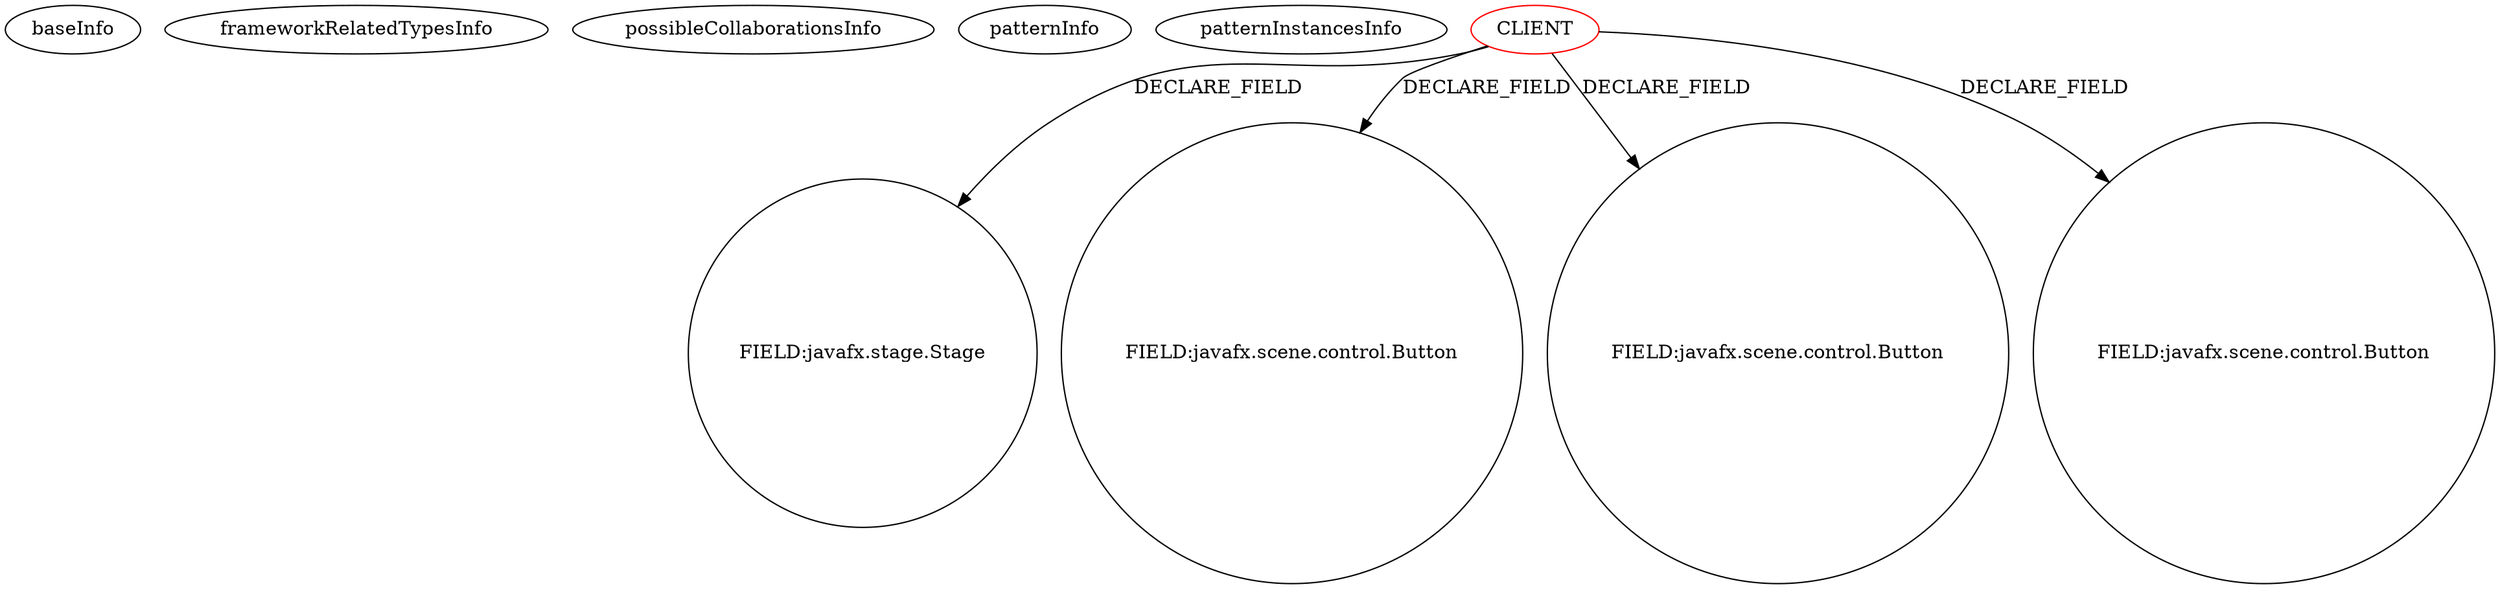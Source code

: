 digraph {
baseInfo[graphId=483,category="pattern",isAnonymous=false,possibleRelation=false]
frameworkRelatedTypesInfo[]
possibleCollaborationsInfo[]
patternInfo[frequency=17.0,patternRootClient=0]
patternInstancesInfo[0="amonker-AmonkerFX~/amonker-AmonkerFX/AmonkerFX-master/src/cn/jingyun/javafx/amonker/ui/AmonkerUIApplication.java~AmonkerUIApplication~1831",1="novosga-painel-fx~/novosga-painel-fx/painel-fx-master/src/org/novosga/painel/client/ui/Controller.java~Controller~3787",2="tgregerson-lc3~/tgregerson-lc3/lc3-master/LC3Sim/src/lc3sim/ui/UIFXMain.java~UIFXMain~4520",3="bianconejo-CEFX~/bianconejo-CEFX/CEFX-master/src/cefx/CEGestionRemisesController.java~CEGestionRemisesController~2018",4="ajithkp560-quizmaster~/ajithkp560-quizmaster/quizmaster-master/QuizProgram_SRC/QuizProgram/src/quizprogram/SampleController.java~SampleController~1753",5="bianconejo-CEFX~/bianconejo-CEFX/CEFX-master/src/cefx/CEPrincipalController.java~CEPrincipalController~2114",6="RomeoGolf-BC~/RomeoGolf-BC/BC-master/src/romeogolf/bc/MainController.java~MainController~1142",7="joelburget-miftiwac~/joelburget-miftiwac/miftiwac-master/src/Dynamic_page.java~Dynamic_page~3333",8="demibenari-cd-catalog~/demibenari-cd-catalog/cd-catalog-master/src/cd/catalog/EditCDFormController.java~EditCDFormController~2395",9="dodaio-SoftwareBlack21G~/dodaio-SoftwareBlack21G/SoftwareBlack21G-master/Blackjack/src/Viewer/MainGamev2Controller.java~MainGamev2Controller~2521",10="diogocs1-FPessoais~/diogocs1-FPessoais/FPessoais-master/FinancasPessoais/src/app/controllers/HomeController.java~HomeController~2490",11="demibenari-cd-catalog~/demibenari-cd-catalog/cd-catalog-master/src/cd/catalog/MainFormController.java~MainFormController~2392",12="walker-clint-AIProj3~/walker-clint-AIProj3/AIProj3-master/src/application/GameBoardController.java~GameBoardController~4712",13="mathiasj33-VocLearn~/mathiasj33-VocLearn/VocLearn-master/src/net/softwarepage/voclearn/code/Gui.java~Gui~3576",14="Tsaru-Java-MP3-Visualizations~/Tsaru-Java-MP3-Visualizations/Java-MP3-Visualizations-master/mp3 Visualization/src/VisualizationInterface.java~VisualizationInterface~1511",15="bianconejo-CEFX~/bianconejo-CEFX/CEFX-master/src/cefx/CECommandeController.java~CECommandeController~2084",16="didygo-gce-display~/didygo-gce-display/gce-display-master/src/proto1/DashBoard.java~DashBoard~2407"]
76[label="FIELD:javafx.stage.Stage",vertexType="FIELD_DECLARATION",isFrameworkType=false,shape=circle]
0[label="CLIENT",vertexType="ROOT_CLIENT_CLASS_DECLARATION",isFrameworkType=false,color=red]
16[label="FIELD:javafx.scene.control.Button",vertexType="FIELD_DECLARATION",isFrameworkType=false,shape=circle]
8[label="FIELD:javafx.scene.control.Button",vertexType="FIELD_DECLARATION",isFrameworkType=false,shape=circle]
28[label="FIELD:javafx.scene.control.Button",vertexType="FIELD_DECLARATION",isFrameworkType=false,shape=circle]
0->28[label="DECLARE_FIELD"]
0->8[label="DECLARE_FIELD"]
0->76[label="DECLARE_FIELD"]
0->16[label="DECLARE_FIELD"]
}
